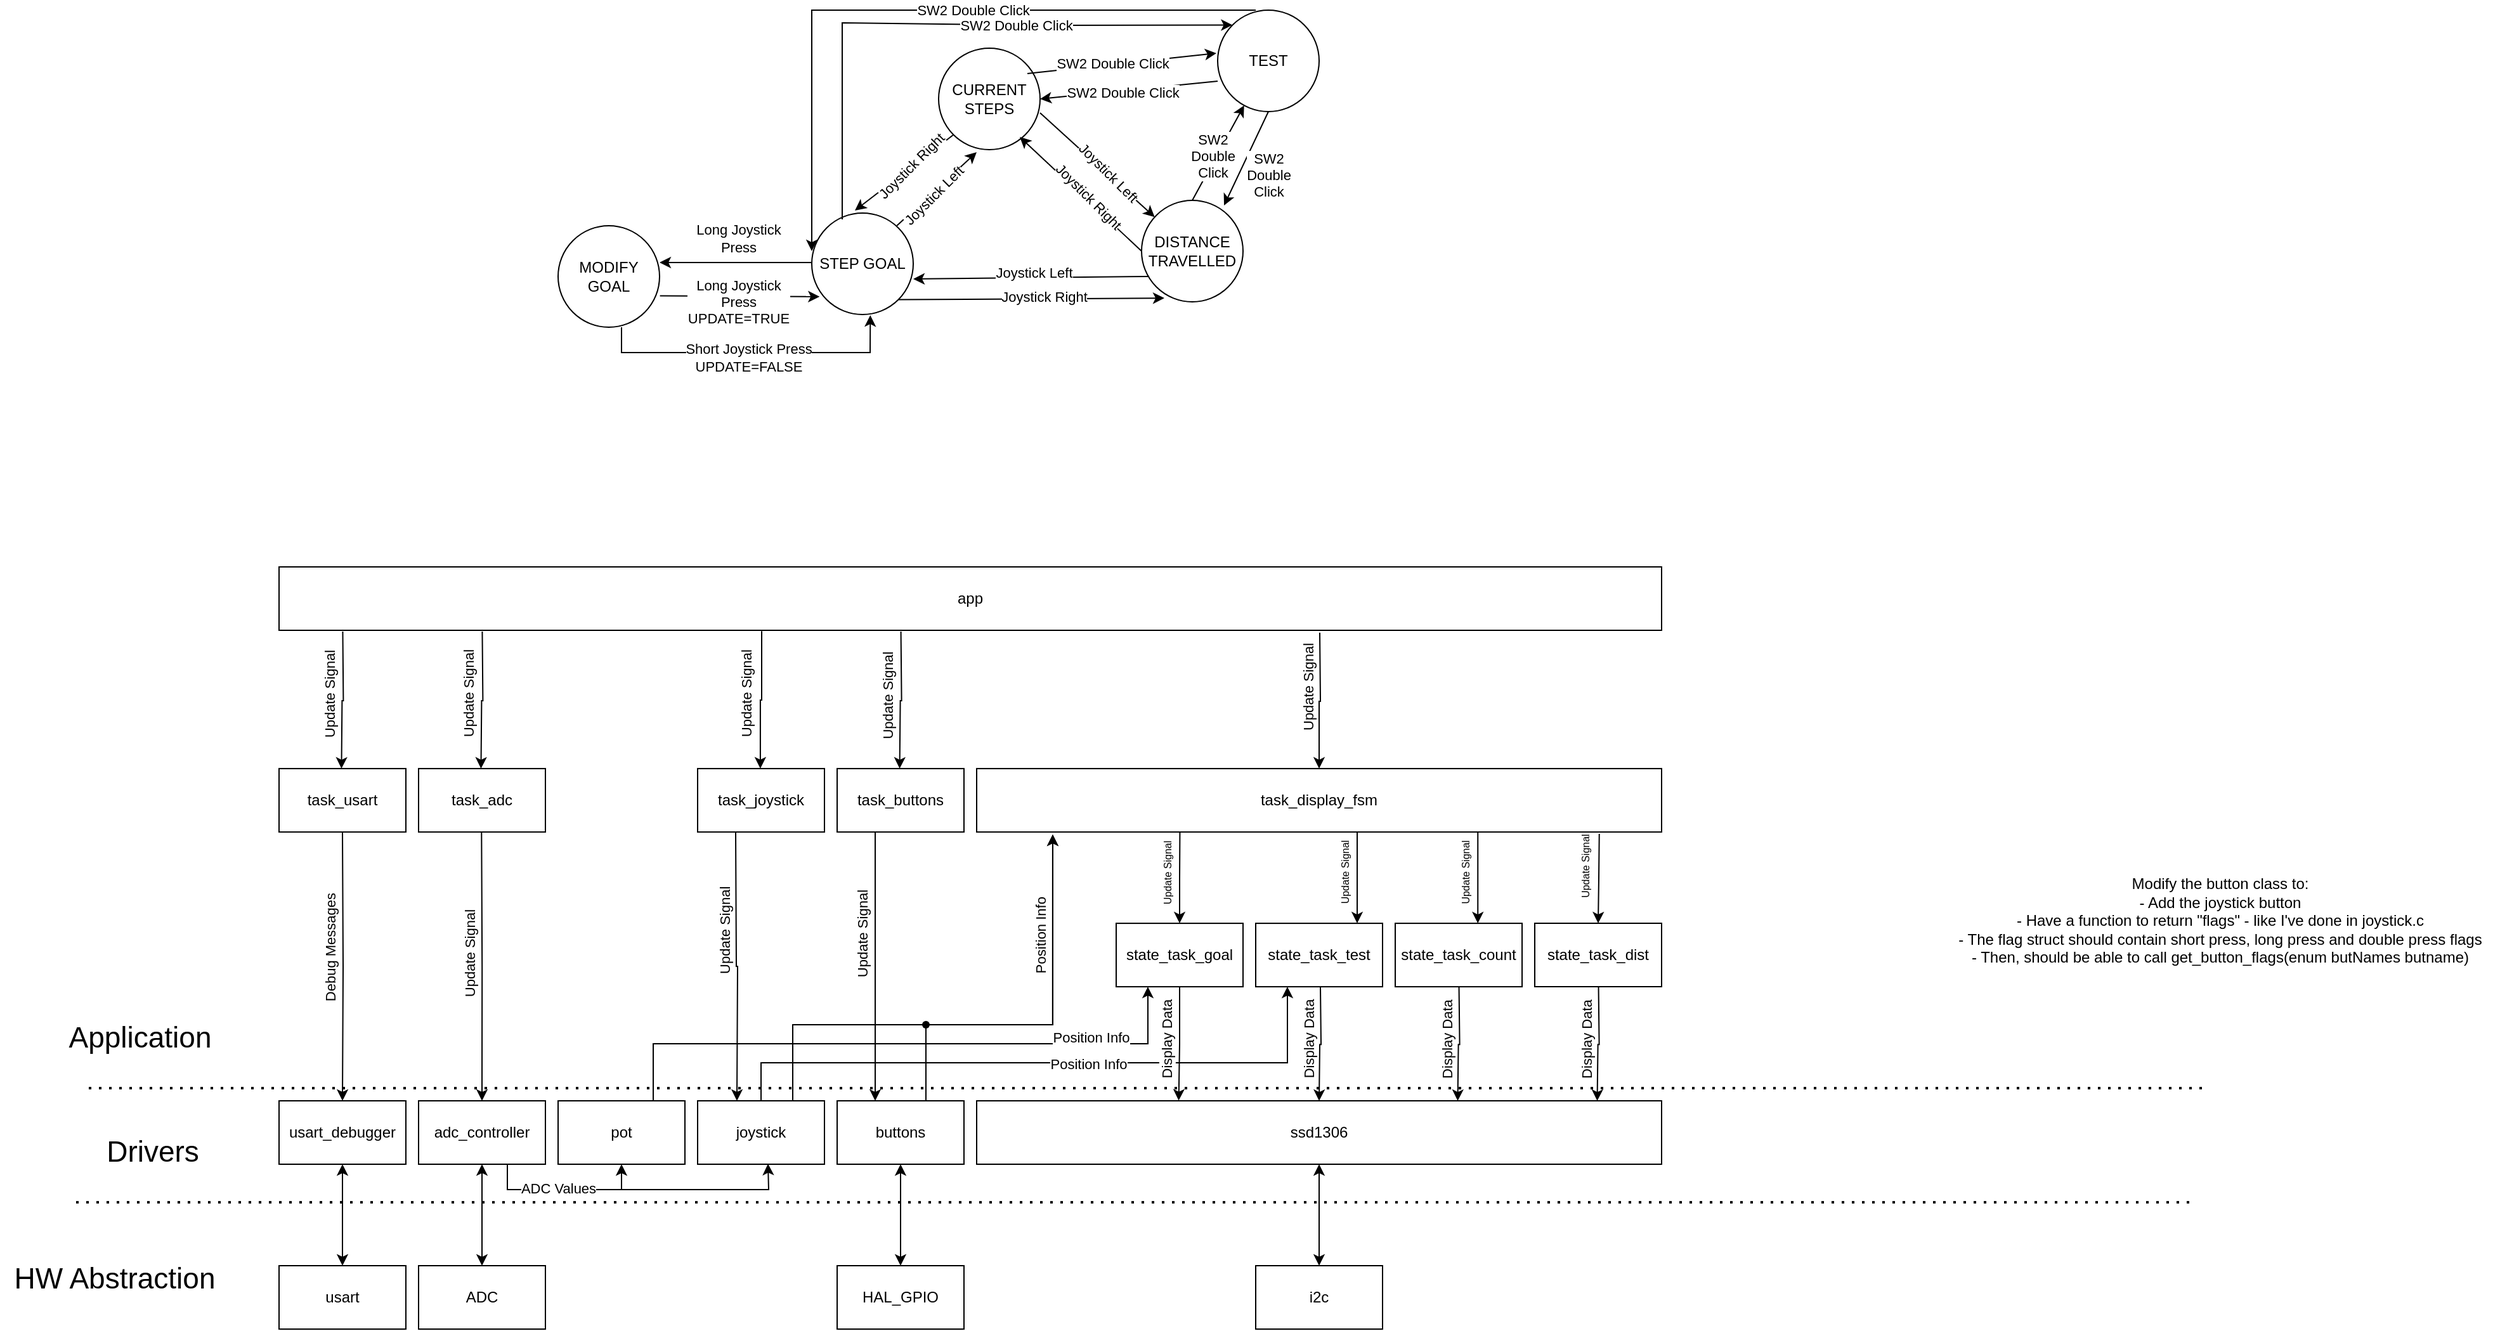 <mxfile version="26.2.13">
  <diagram name="Page-1" id="LputnrfcXQccIIowQQMe">
    <mxGraphModel dx="2044" dy="1213" grid="0" gridSize="10" guides="1" tooltips="1" connect="1" arrows="1" fold="1" page="0" pageScale="1" pageWidth="827" pageHeight="1169" math="0" shadow="0">
      <root>
        <mxCell id="0" />
        <mxCell id="1" parent="0" />
        <mxCell id="KgOsWzzpOUB980owW0C_-2" value="TEST" style="ellipse;whiteSpace=wrap;html=1;aspect=fixed;" parent="1" vertex="1">
          <mxGeometry x="570" y="-110" width="80" height="80" as="geometry" />
        </mxCell>
        <mxCell id="KgOsWzzpOUB980owW0C_-3" value="CURRENT&lt;br&gt;STEPS" style="ellipse;whiteSpace=wrap;html=1;aspect=fixed;" parent="1" vertex="1">
          <mxGeometry x="350" y="-80" width="80" height="80" as="geometry" />
        </mxCell>
        <mxCell id="KgOsWzzpOUB980owW0C_-4" value="STEP GOAL" style="ellipse;whiteSpace=wrap;html=1;aspect=fixed;" parent="1" vertex="1">
          <mxGeometry x="250" y="50" width="80" height="80" as="geometry" />
        </mxCell>
        <mxCell id="KgOsWzzpOUB980owW0C_-5" value="DISTANCE TRAVELLED" style="ellipse;whiteSpace=wrap;html=1;aspect=fixed;" parent="1" vertex="1">
          <mxGeometry x="510" y="40" width="80" height="80" as="geometry" />
        </mxCell>
        <mxCell id="KgOsWzzpOUB980owW0C_-6" value="" style="endArrow=classic;html=1;rounded=0;exitX=1;exitY=0.638;exitDx=0;exitDy=0;exitPerimeter=0;" parent="1" source="KgOsWzzpOUB980owW0C_-3" target="KgOsWzzpOUB980owW0C_-5" edge="1">
          <mxGeometry width="50" height="50" relative="1" as="geometry">
            <mxPoint x="430" y="-50" as="sourcePoint" />
            <mxPoint x="480" y="-100" as="targetPoint" />
          </mxGeometry>
        </mxCell>
        <mxCell id="KgOsWzzpOUB980owW0C_-25" value="Joystick Left" style="edgeLabel;html=1;align=center;verticalAlign=middle;resizable=0;points=[];rotation=45;" parent="KgOsWzzpOUB980owW0C_-6" vertex="1" connectable="0">
          <mxGeometry x="0.161" y="2" relative="1" as="geometry">
            <mxPoint as="offset" />
          </mxGeometry>
        </mxCell>
        <mxCell id="KgOsWzzpOUB980owW0C_-7" value="" style="endArrow=classic;html=1;rounded=0;exitX=0;exitY=0.5;exitDx=0;exitDy=0;" parent="1" source="KgOsWzzpOUB980owW0C_-5" edge="1">
          <mxGeometry width="50" height="50" relative="1" as="geometry">
            <mxPoint x="364" y="40" as="sourcePoint" />
            <mxPoint x="414" y="-10" as="targetPoint" />
          </mxGeometry>
        </mxCell>
        <mxCell id="KgOsWzzpOUB980owW0C_-26" value="Joystick Right" style="edgeLabel;html=1;align=center;verticalAlign=middle;resizable=0;points=[];rotation=45;" parent="KgOsWzzpOUB980owW0C_-7" vertex="1" connectable="0">
          <mxGeometry x="-0.087" y="-3" relative="1" as="geometry">
            <mxPoint as="offset" />
          </mxGeometry>
        </mxCell>
        <mxCell id="KgOsWzzpOUB980owW0C_-8" value="" style="endArrow=classic;html=1;rounded=0;exitX=0;exitY=1;exitDx=0;exitDy=0;entryX=0.425;entryY=-0.025;entryDx=0;entryDy=0;entryPerimeter=0;" parent="1" source="KgOsWzzpOUB980owW0C_-3" target="KgOsWzzpOUB980owW0C_-4" edge="1">
          <mxGeometry width="50" height="50" relative="1" as="geometry">
            <mxPoint x="356" y="50" as="sourcePoint" />
            <mxPoint x="446" y="132" as="targetPoint" />
          </mxGeometry>
        </mxCell>
        <mxCell id="KgOsWzzpOUB980owW0C_-30" value="Joystick Right" style="edgeLabel;html=1;align=center;verticalAlign=middle;resizable=0;points=[];rotation=-45;" parent="KgOsWzzpOUB980owW0C_-8" vertex="1" connectable="0">
          <mxGeometry x="-0.131" y="-2" relative="1" as="geometry">
            <mxPoint x="1" as="offset" />
          </mxGeometry>
        </mxCell>
        <mxCell id="KgOsWzzpOUB980owW0C_-9" value="" style="endArrow=classic;html=1;rounded=0;exitX=0.338;exitY=1;exitDx=0;exitDy=0;exitPerimeter=0;entryX=0.375;entryY=1.025;entryDx=0;entryDy=0;entryPerimeter=0;" parent="1" target="KgOsWzzpOUB980owW0C_-3" edge="1">
          <mxGeometry width="50" height="50" relative="1" as="geometry">
            <mxPoint x="317.04" y="60" as="sourcePoint" />
            <mxPoint x="270" y="140" as="targetPoint" />
          </mxGeometry>
        </mxCell>
        <mxCell id="KgOsWzzpOUB980owW0C_-29" value="Joystick Left" style="edgeLabel;html=1;align=center;verticalAlign=middle;resizable=0;points=[];rotation=-45;" parent="KgOsWzzpOUB980owW0C_-9" vertex="1" connectable="0">
          <mxGeometry x="-0.122" y="-2" relative="1" as="geometry">
            <mxPoint as="offset" />
          </mxGeometry>
        </mxCell>
        <mxCell id="KgOsWzzpOUB980owW0C_-10" value="" style="endArrow=classic;html=1;rounded=0;exitX=0;exitY=0.5;exitDx=0;exitDy=0;entryX=1;entryY=0.65;entryDx=0;entryDy=0;entryPerimeter=0;" parent="1" target="KgOsWzzpOUB980owW0C_-4" edge="1">
          <mxGeometry width="50" height="50" relative="1" as="geometry">
            <mxPoint x="516" y="100" as="sourcePoint" />
            <mxPoint x="420" y="10" as="targetPoint" />
          </mxGeometry>
        </mxCell>
        <mxCell id="KgOsWzzpOUB980owW0C_-27" value="Joystick Left" style="edgeLabel;html=1;align=center;verticalAlign=middle;resizable=0;points=[];" parent="KgOsWzzpOUB980owW0C_-10" vertex="1" connectable="0">
          <mxGeometry x="-0.022" y="-4" relative="1" as="geometry">
            <mxPoint as="offset" />
          </mxGeometry>
        </mxCell>
        <mxCell id="KgOsWzzpOUB980owW0C_-11" value="" style="endArrow=classic;html=1;rounded=0;exitX=1;exitY=1;exitDx=0;exitDy=0;entryX=0.225;entryY=0.963;entryDx=0;entryDy=0;entryPerimeter=0;" parent="1" source="KgOsWzzpOUB980owW0C_-4" target="KgOsWzzpOUB980owW0C_-5" edge="1">
          <mxGeometry width="50" height="50" relative="1" as="geometry">
            <mxPoint x="630" y="200" as="sourcePoint" />
            <mxPoint x="534" y="110" as="targetPoint" />
          </mxGeometry>
        </mxCell>
        <mxCell id="KgOsWzzpOUB980owW0C_-28" value="Joystick Right" style="edgeLabel;html=1;align=center;verticalAlign=middle;resizable=0;points=[];" parent="KgOsWzzpOUB980owW0C_-11" vertex="1" connectable="0">
          <mxGeometry x="0.094" y="2" relative="1" as="geometry">
            <mxPoint as="offset" />
          </mxGeometry>
        </mxCell>
        <mxCell id="KgOsWzzpOUB980owW0C_-12" value="" style="endArrow=classic;html=1;rounded=0;entryX=-0.012;entryY=0.425;entryDx=0;entryDy=0;entryPerimeter=0;" parent="1" target="KgOsWzzpOUB980owW0C_-2" edge="1">
          <mxGeometry width="50" height="50" relative="1" as="geometry">
            <mxPoint x="420" y="-60" as="sourcePoint" />
            <mxPoint x="470" y="-110" as="targetPoint" />
          </mxGeometry>
        </mxCell>
        <mxCell id="KgOsWzzpOUB980owW0C_-21" value="SW2 Double Click" style="edgeLabel;html=1;align=center;verticalAlign=middle;resizable=0;points=[];" parent="KgOsWzzpOUB980owW0C_-12" vertex="1" connectable="0">
          <mxGeometry x="-0.1" y="1" relative="1" as="geometry">
            <mxPoint as="offset" />
          </mxGeometry>
        </mxCell>
        <mxCell id="KgOsWzzpOUB980owW0C_-13" value="" style="endArrow=classic;html=1;rounded=0;entryX=1;entryY=0.5;entryDx=0;entryDy=0;" parent="1" target="KgOsWzzpOUB980owW0C_-3" edge="1">
          <mxGeometry width="50" height="50" relative="1" as="geometry">
            <mxPoint x="570" y="-54" as="sourcePoint" />
            <mxPoint x="719" y="-70" as="targetPoint" />
          </mxGeometry>
        </mxCell>
        <mxCell id="KgOsWzzpOUB980owW0C_-22" value="SW2 Double Click" style="edgeLabel;html=1;align=center;verticalAlign=middle;resizable=0;points=[];" parent="KgOsWzzpOUB980owW0C_-13" vertex="1" connectable="0">
          <mxGeometry x="0.072" relative="1" as="geometry">
            <mxPoint y="1" as="offset" />
          </mxGeometry>
        </mxCell>
        <mxCell id="KgOsWzzpOUB980owW0C_-14" value="" style="endArrow=classic;html=1;rounded=0;" parent="1" target="KgOsWzzpOUB980owW0C_-2" edge="1">
          <mxGeometry width="50" height="50" relative="1" as="geometry">
            <mxPoint x="550" y="40" as="sourcePoint" />
            <mxPoint x="699" y="24" as="targetPoint" />
          </mxGeometry>
        </mxCell>
        <mxCell id="KgOsWzzpOUB980owW0C_-24" value="SW2&lt;div&gt;Double&lt;/div&gt;&lt;div&gt;Click&lt;/div&gt;" style="edgeLabel;html=1;align=center;verticalAlign=middle;resizable=0;points=[];" parent="KgOsWzzpOUB980owW0C_-14" vertex="1" connectable="0">
          <mxGeometry x="-0.1" y="3" relative="1" as="geometry">
            <mxPoint as="offset" />
          </mxGeometry>
        </mxCell>
        <mxCell id="KgOsWzzpOUB980owW0C_-15" value="" style="endArrow=classic;html=1;rounded=0;entryX=0.813;entryY=0.05;entryDx=0;entryDy=0;entryPerimeter=0;exitX=0.5;exitY=1;exitDx=0;exitDy=0;" parent="1" source="KgOsWzzpOUB980owW0C_-2" target="KgOsWzzpOUB980owW0C_-5" edge="1">
          <mxGeometry width="50" height="50" relative="1" as="geometry">
            <mxPoint x="720" y="12" as="sourcePoint" />
            <mxPoint x="580" y="26" as="targetPoint" />
          </mxGeometry>
        </mxCell>
        <mxCell id="KgOsWzzpOUB980owW0C_-23" value="SW2&lt;div&gt;Double&lt;/div&gt;&lt;div&gt;Click&lt;/div&gt;" style="edgeLabel;html=1;align=center;verticalAlign=middle;resizable=0;points=[];" parent="KgOsWzzpOUB980owW0C_-15" vertex="1" connectable="0">
          <mxGeometry x="-0.203" y="-1" relative="1" as="geometry">
            <mxPoint x="15" y="21" as="offset" />
          </mxGeometry>
        </mxCell>
        <mxCell id="KgOsWzzpOUB980owW0C_-17" value="" style="endArrow=classic;html=1;rounded=0;entryX=0;entryY=0;entryDx=0;entryDy=0;exitX=0.3;exitY=0.063;exitDx=0;exitDy=0;exitPerimeter=0;" parent="1" source="KgOsWzzpOUB980owW0C_-4" target="KgOsWzzpOUB980owW0C_-2" edge="1">
          <mxGeometry width="50" height="50" relative="1" as="geometry">
            <mxPoint x="260" y="60" as="sourcePoint" />
            <mxPoint x="310" y="10" as="targetPoint" />
            <Array as="points">
              <mxPoint x="274" y="-100" />
              <mxPoint x="430" y="-98" />
            </Array>
          </mxGeometry>
        </mxCell>
        <mxCell id="KgOsWzzpOUB980owW0C_-20" value="SW2 Double Click" style="edgeLabel;html=1;align=center;verticalAlign=middle;resizable=0;points=[];" parent="KgOsWzzpOUB980owW0C_-17" vertex="1" connectable="0">
          <mxGeometry x="0.262" relative="1" as="geometry">
            <mxPoint as="offset" />
          </mxGeometry>
        </mxCell>
        <mxCell id="KgOsWzzpOUB980owW0C_-18" value="" style="endArrow=classic;html=1;rounded=0;entryX=0;entryY=0.375;entryDx=0;entryDy=0;entryPerimeter=0;" parent="1" target="KgOsWzzpOUB980owW0C_-4" edge="1">
          <mxGeometry width="50" height="50" relative="1" as="geometry">
            <mxPoint x="600" y="-110" as="sourcePoint" />
            <mxPoint x="650" y="-160" as="targetPoint" />
            <Array as="points">
              <mxPoint x="250" y="-110" />
            </Array>
          </mxGeometry>
        </mxCell>
        <mxCell id="KgOsWzzpOUB980owW0C_-19" value="SW2 Double Click" style="edgeLabel;html=1;align=center;verticalAlign=middle;resizable=0;points=[];" parent="KgOsWzzpOUB980owW0C_-18" vertex="1" connectable="0">
          <mxGeometry x="-0.175" relative="1" as="geometry">
            <mxPoint as="offset" />
          </mxGeometry>
        </mxCell>
        <mxCell id="KgOsWzzpOUB980owW0C_-61" style="edgeStyle=orthogonalEdgeStyle;rounded=0;orthogonalLoop=1;jettySize=auto;html=1;" parent="1" source="KgOsWzzpOUB980owW0C_-32" target="KgOsWzzpOUB980owW0C_-60" edge="1">
          <mxGeometry relative="1" as="geometry">
            <Array as="points">
              <mxPoint x="300" y="588.05" />
              <mxPoint x="300" y="588.05" />
            </Array>
          </mxGeometry>
        </mxCell>
        <mxCell id="KgOsWzzpOUB980owW0C_-103" value="Update Signal" style="edgeLabel;html=1;align=center;verticalAlign=middle;resizable=0;points=[];rotation=-90;" parent="KgOsWzzpOUB980owW0C_-61" vertex="1" connectable="0">
          <mxGeometry x="0.023" y="-3" relative="1" as="geometry">
            <mxPoint x="-7" y="-28" as="offset" />
          </mxGeometry>
        </mxCell>
        <mxCell id="KgOsWzzpOUB980owW0C_-32" value="task_buttons" style="rounded=0;whiteSpace=wrap;html=1;" parent="1" vertex="1">
          <mxGeometry x="270" y="488.05" width="100" height="50" as="geometry" />
        </mxCell>
        <mxCell id="KgOsWzzpOUB980owW0C_-59" style="edgeStyle=orthogonalEdgeStyle;rounded=0;orthogonalLoop=1;jettySize=auto;html=1;" parent="1" edge="1">
          <mxGeometry relative="1" as="geometry">
            <mxPoint x="190" y="537.05" as="sourcePoint" />
            <mxPoint x="191" y="750" as="targetPoint" />
          </mxGeometry>
        </mxCell>
        <mxCell id="KgOsWzzpOUB980owW0C_-101" value="Update Signal" style="edgeLabel;html=1;align=center;verticalAlign=middle;resizable=0;points=[];rotation=-90;" parent="KgOsWzzpOUB980owW0C_-59" vertex="1" connectable="0">
          <mxGeometry x="0.275" y="-2" relative="1" as="geometry">
            <mxPoint x="-8" y="-56" as="offset" />
          </mxGeometry>
        </mxCell>
        <mxCell id="KgOsWzzpOUB980owW0C_-38" value="task_joystick" style="rounded=0;whiteSpace=wrap;html=1;" parent="1" vertex="1">
          <mxGeometry x="160" y="488.05" width="100" height="50" as="geometry" />
        </mxCell>
        <mxCell id="KgOsWzzpOUB980owW0C_-40" value="task_display_fsm" style="rounded=0;whiteSpace=wrap;html=1;" parent="1" vertex="1">
          <mxGeometry x="380" y="488.05" width="540" height="50" as="geometry" />
        </mxCell>
        <mxCell id="KgOsWzzpOUB980owW0C_-41" value="MODIFY&lt;div&gt;GOAL&lt;/div&gt;" style="ellipse;whiteSpace=wrap;html=1;aspect=fixed;" parent="1" vertex="1">
          <mxGeometry x="50" y="60" width="80" height="80" as="geometry" />
        </mxCell>
        <mxCell id="KgOsWzzpOUB980owW0C_-42" value="" style="endArrow=classic;html=1;rounded=0;exitX=0;exitY=0.5;exitDx=0;exitDy=0;" parent="1" edge="1">
          <mxGeometry width="50" height="50" relative="1" as="geometry">
            <mxPoint x="250" y="89" as="sourcePoint" />
            <mxPoint x="130" y="89" as="targetPoint" />
          </mxGeometry>
        </mxCell>
        <mxCell id="KgOsWzzpOUB980owW0C_-43" value="Long Joystick&lt;div&gt;Press&lt;/div&gt;" style="edgeLabel;html=1;align=center;verticalAlign=middle;resizable=0;points=[];" parent="KgOsWzzpOUB980owW0C_-42" vertex="1" connectable="0">
          <mxGeometry x="-0.022" y="-4" relative="1" as="geometry">
            <mxPoint y="-15" as="offset" />
          </mxGeometry>
        </mxCell>
        <mxCell id="KgOsWzzpOUB980owW0C_-44" value="" style="endArrow=classic;html=1;rounded=0;exitX=1.004;exitY=0.691;exitDx=0;exitDy=0;entryX=0.077;entryY=0.824;entryDx=0;entryDy=0;entryPerimeter=0;exitPerimeter=0;" parent="1" source="KgOsWzzpOUB980owW0C_-41" target="KgOsWzzpOUB980owW0C_-4" edge="1">
          <mxGeometry width="50" height="50" relative="1" as="geometry">
            <mxPoint x="250" y="150" as="sourcePoint" />
            <mxPoint x="130" y="150" as="targetPoint" />
          </mxGeometry>
        </mxCell>
        <mxCell id="KgOsWzzpOUB980owW0C_-45" value="Long Joystick&lt;div&gt;Press&lt;/div&gt;&lt;div&gt;UPDATE=TRUE&lt;/div&gt;" style="edgeLabel;html=1;align=center;verticalAlign=middle;resizable=0;points=[];" parent="KgOsWzzpOUB980owW0C_-44" vertex="1" connectable="0">
          <mxGeometry x="-0.022" y="-4" relative="1" as="geometry">
            <mxPoint as="offset" />
          </mxGeometry>
        </mxCell>
        <mxCell id="KgOsWzzpOUB980owW0C_-46" value="" style="endArrow=classic;html=1;rounded=0;exitX=1.004;exitY=0.691;exitDx=0;exitDy=0;entryX=0.577;entryY=1.007;entryDx=0;entryDy=0;entryPerimeter=0;exitPerimeter=0;" parent="1" target="KgOsWzzpOUB980owW0C_-4" edge="1">
          <mxGeometry width="50" height="50" relative="1" as="geometry">
            <mxPoint x="100" y="140" as="sourcePoint" />
            <mxPoint x="226" y="141" as="targetPoint" />
            <Array as="points">
              <mxPoint x="100" y="160" />
              <mxPoint x="296" y="160" />
            </Array>
          </mxGeometry>
        </mxCell>
        <mxCell id="KgOsWzzpOUB980owW0C_-47" value="Short Joystick Press&lt;div&gt;UPDATE=FALSE&lt;/div&gt;" style="edgeLabel;html=1;align=center;verticalAlign=middle;resizable=0;points=[];" parent="KgOsWzzpOUB980owW0C_-46" vertex="1" connectable="0">
          <mxGeometry x="-0.022" y="-4" relative="1" as="geometry">
            <mxPoint as="offset" />
          </mxGeometry>
        </mxCell>
        <mxCell id="KgOsWzzpOUB980owW0C_-55" value="ssd1306" style="rounded=0;whiteSpace=wrap;html=1;" parent="1" vertex="1">
          <mxGeometry x="380" y="750" width="540" height="50" as="geometry" />
        </mxCell>
        <mxCell id="8BuNELPSUOFPba65AMZR-13" style="edgeStyle=orthogonalEdgeStyle;rounded=0;orthogonalLoop=1;jettySize=auto;html=1;exitX=0.75;exitY=0;exitDx=0;exitDy=0;" edge="1" parent="1" source="KgOsWzzpOUB980owW0C_-56">
          <mxGeometry relative="1" as="geometry">
            <mxPoint x="440" y="540" as="targetPoint" />
            <Array as="points">
              <mxPoint x="235" y="690" />
              <mxPoint x="440" y="690" />
            </Array>
          </mxGeometry>
        </mxCell>
        <mxCell id="8BuNELPSUOFPba65AMZR-28" style="edgeStyle=orthogonalEdgeStyle;rounded=0;orthogonalLoop=1;jettySize=auto;html=1;entryX=0.25;entryY=1;entryDx=0;entryDy=0;" edge="1" parent="1" source="KgOsWzzpOUB980owW0C_-56" target="KgOsWzzpOUB980owW0C_-148">
          <mxGeometry relative="1" as="geometry">
            <Array as="points">
              <mxPoint x="210" y="720" />
              <mxPoint x="625" y="720" />
            </Array>
          </mxGeometry>
        </mxCell>
        <mxCell id="8BuNELPSUOFPba65AMZR-31" value="Position Info" style="edgeLabel;html=1;align=center;verticalAlign=middle;resizable=0;points=[];" vertex="1" connectable="0" parent="8BuNELPSUOFPba65AMZR-28">
          <mxGeometry x="0.14" y="-1" relative="1" as="geometry">
            <mxPoint as="offset" />
          </mxGeometry>
        </mxCell>
        <mxCell id="KgOsWzzpOUB980owW0C_-56" value="joystick" style="rounded=0;whiteSpace=wrap;html=1;" parent="1" vertex="1">
          <mxGeometry x="160" y="750" width="100" height="50" as="geometry" />
        </mxCell>
        <mxCell id="8BuNELPSUOFPba65AMZR-26" style="edgeStyle=orthogonalEdgeStyle;rounded=0;orthogonalLoop=1;jettySize=auto;html=1;exitX=0.75;exitY=0;exitDx=0;exitDy=0;entryX=0.25;entryY=1;entryDx=0;entryDy=0;" edge="1" parent="1" source="KgOsWzzpOUB980owW0C_-57" target="KgOsWzzpOUB980owW0C_-75">
          <mxGeometry relative="1" as="geometry" />
        </mxCell>
        <mxCell id="8BuNELPSUOFPba65AMZR-27" value="Position Info" style="edgeLabel;html=1;align=center;verticalAlign=middle;resizable=0;points=[];" vertex="1" connectable="0" parent="8BuNELPSUOFPba65AMZR-26">
          <mxGeometry x="0.621" y="-1" relative="1" as="geometry">
            <mxPoint x="1" y="-6" as="offset" />
          </mxGeometry>
        </mxCell>
        <mxCell id="KgOsWzzpOUB980owW0C_-57" value="pot" style="rounded=0;whiteSpace=wrap;html=1;" parent="1" vertex="1">
          <mxGeometry x="50" y="750" width="100" height="50" as="geometry" />
        </mxCell>
        <mxCell id="KgOsWzzpOUB980owW0C_-90" style="edgeStyle=orthogonalEdgeStyle;rounded=0;orthogonalLoop=1;jettySize=auto;html=1;entryX=0.5;entryY=0;entryDx=0;entryDy=0;startArrow=classic;startFill=1;" parent="1" source="KgOsWzzpOUB980owW0C_-60" target="KgOsWzzpOUB980owW0C_-86" edge="1">
          <mxGeometry relative="1" as="geometry" />
        </mxCell>
        <mxCell id="KgOsWzzpOUB980owW0C_-60" value="buttons" style="rounded=0;whiteSpace=wrap;html=1;" parent="1" vertex="1">
          <mxGeometry x="270" y="750" width="100" height="50" as="geometry" />
        </mxCell>
        <mxCell id="KgOsWzzpOUB980owW0C_-62" style="edgeStyle=orthogonalEdgeStyle;rounded=0;orthogonalLoop=1;jettySize=auto;html=1;entryX=0.093;entryY=1;entryDx=0;entryDy=0;entryPerimeter=0;endArrow=none;startFill=1;startArrow=classic;exitX=0.5;exitY=0;exitDx=0;exitDy=0;" parent="1" source="KgOsWzzpOUB980owW0C_-75" edge="1">
          <mxGeometry relative="1" as="geometry">
            <mxPoint x="540.04" y="568.1" as="sourcePoint" />
            <mxPoint x="540.22" y="538.1" as="targetPoint" />
          </mxGeometry>
        </mxCell>
        <mxCell id="KgOsWzzpOUB980owW0C_-69" value="Update Signal" style="edgeLabel;html=1;align=center;verticalAlign=middle;resizable=0;points=[];fontSize=8;rotation=-90;" parent="KgOsWzzpOUB980owW0C_-62" vertex="1" connectable="0">
          <mxGeometry x="0.972" y="1" relative="1" as="geometry">
            <mxPoint x="-9" y="31" as="offset" />
          </mxGeometry>
        </mxCell>
        <mxCell id="KgOsWzzpOUB980owW0C_-67" style="edgeStyle=orthogonalEdgeStyle;rounded=0;orthogonalLoop=1;jettySize=auto;html=1;entryX=0.909;entryY=1.029;entryDx=0;entryDy=0;entryPerimeter=0;endArrow=none;startFill=1;startArrow=classic;exitX=0.5;exitY=0;exitDx=0;exitDy=0;" parent="1" target="KgOsWzzpOUB980owW0C_-40" edge="1">
          <mxGeometry relative="1" as="geometry">
            <mxPoint x="870" y="610" as="sourcePoint" />
          </mxGeometry>
        </mxCell>
        <mxCell id="KgOsWzzpOUB980owW0C_-74" value="Update Signal" style="edgeLabel;html=1;align=center;verticalAlign=middle;resizable=0;points=[];fontSize=8;rotation=-90;" parent="KgOsWzzpOUB980owW0C_-67" vertex="1" connectable="0">
          <mxGeometry x="0.264" y="1" relative="1" as="geometry">
            <mxPoint x="-10" as="offset" />
          </mxGeometry>
        </mxCell>
        <mxCell id="KgOsWzzpOUB980owW0C_-77" style="edgeStyle=orthogonalEdgeStyle;rounded=0;orthogonalLoop=1;jettySize=auto;html=1;entryX=0.5;entryY=0;entryDx=0;entryDy=0;" parent="1" edge="1">
          <mxGeometry relative="1" as="geometry">
            <mxPoint x="-10.36" y="538.05" as="sourcePoint" />
            <mxPoint x="-10" y="750.0" as="targetPoint" />
            <Array as="points" />
          </mxGeometry>
        </mxCell>
        <mxCell id="KgOsWzzpOUB980owW0C_-97" value="Update Signal" style="edgeLabel;html=1;align=center;verticalAlign=middle;resizable=0;points=[];rotation=-90;" parent="KgOsWzzpOUB980owW0C_-77" vertex="1" connectable="0">
          <mxGeometry x="-0.267" relative="1" as="geometry">
            <mxPoint x="-10" y="18" as="offset" />
          </mxGeometry>
        </mxCell>
        <mxCell id="KgOsWzzpOUB980owW0C_-75" value="state_task_goal" style="rounded=0;whiteSpace=wrap;html=1;" parent="1" vertex="1">
          <mxGeometry x="490" y="610.05" width="100" height="50" as="geometry" />
        </mxCell>
        <mxCell id="KgOsWzzpOUB980owW0C_-87" style="edgeStyle=orthogonalEdgeStyle;rounded=0;orthogonalLoop=1;jettySize=auto;html=1;entryX=0.5;entryY=0;entryDx=0;entryDy=0;startArrow=classic;startFill=1;" parent="1" source="KgOsWzzpOUB980owW0C_-82" edge="1">
          <mxGeometry relative="1" as="geometry">
            <mxPoint x="-10.0" y="880" as="targetPoint" />
          </mxGeometry>
        </mxCell>
        <mxCell id="KgOsWzzpOUB980owW0C_-82" value="adc_controller" style="rounded=0;whiteSpace=wrap;html=1;" parent="1" vertex="1">
          <mxGeometry x="-60" y="750" width="100" height="50" as="geometry" />
        </mxCell>
        <mxCell id="KgOsWzzpOUB980owW0C_-86" value="HAL_GPIO" style="rounded=0;whiteSpace=wrap;html=1;" parent="1" vertex="1">
          <mxGeometry x="270" y="880" width="100" height="50" as="geometry" />
        </mxCell>
        <mxCell id="KgOsWzzpOUB980owW0C_-110" style="edgeStyle=orthogonalEdgeStyle;rounded=0;orthogonalLoop=1;jettySize=auto;html=1;entryX=0.275;entryY=1.014;entryDx=0;entryDy=0;entryPerimeter=0;exitX=0.297;exitY=1.014;exitDx=0;exitDy=0;exitPerimeter=0;" parent="1" edge="1">
          <mxGeometry relative="1" as="geometry">
            <mxPoint x="210.52" y="379.67" as="sourcePoint" />
            <mxPoint x="209.46" y="488.02" as="targetPoint" />
            <Array as="points">
              <mxPoint x="209.46" y="433.97" />
              <mxPoint x="210.46" y="487.97" />
            </Array>
          </mxGeometry>
        </mxCell>
        <mxCell id="KgOsWzzpOUB980owW0C_-118" value="Update Signal" style="edgeLabel;html=1;align=center;verticalAlign=middle;resizable=0;points=[];rotation=-90;" parent="KgOsWzzpOUB980owW0C_-110" vertex="1" connectable="0">
          <mxGeometry x="0.115" y="2" relative="1" as="geometry">
            <mxPoint x="-13" y="-10" as="offset" />
          </mxGeometry>
        </mxCell>
        <mxCell id="KgOsWzzpOUB980owW0C_-112" style="edgeStyle=orthogonalEdgeStyle;rounded=0;orthogonalLoop=1;jettySize=auto;html=1;entryX=0.275;entryY=1.014;entryDx=0;entryDy=0;entryPerimeter=0;exitX=0.297;exitY=1.014;exitDx=0;exitDy=0;exitPerimeter=0;" parent="1" edge="1">
          <mxGeometry relative="1" as="geometry">
            <mxPoint x="320.28" y="380" as="sourcePoint" />
            <mxPoint x="319.28" y="488.05" as="targetPoint" />
          </mxGeometry>
        </mxCell>
        <mxCell id="KgOsWzzpOUB980owW0C_-121" value="Update Signal" style="edgeLabel;html=1;align=center;verticalAlign=middle;resizable=0;points=[];rotation=-90;" parent="KgOsWzzpOUB980owW0C_-112" vertex="1" connectable="0">
          <mxGeometry x="-0.141" relative="1" as="geometry">
            <mxPoint x="-11" y="4" as="offset" />
          </mxGeometry>
        </mxCell>
        <mxCell id="KgOsWzzpOUB980owW0C_-113" style="edgeStyle=orthogonalEdgeStyle;rounded=0;orthogonalLoop=1;jettySize=auto;html=1;entryX=0.275;entryY=1.014;entryDx=0;entryDy=0;entryPerimeter=0;exitX=0.297;exitY=1.014;exitDx=0;exitDy=0;exitPerimeter=0;" parent="1" edge="1">
          <mxGeometry relative="1" as="geometry">
            <mxPoint x="-9.78" y="380" as="sourcePoint" />
            <mxPoint x="-10.78" y="488.05" as="targetPoint" />
          </mxGeometry>
        </mxCell>
        <mxCell id="KgOsWzzpOUB980owW0C_-116" value="Update Signal" style="edgeLabel;html=1;align=center;verticalAlign=middle;resizable=0;points=[];rotation=-90;" parent="KgOsWzzpOUB980owW0C_-113" vertex="1" connectable="0">
          <mxGeometry x="-0.243" y="4" relative="1" as="geometry">
            <mxPoint x="-15" y="8" as="offset" />
          </mxGeometry>
        </mxCell>
        <mxCell id="KgOsWzzpOUB980owW0C_-122" style="edgeStyle=orthogonalEdgeStyle;rounded=0;orthogonalLoop=1;jettySize=auto;html=1;entryX=0.725;entryY=1.037;entryDx=0;entryDy=0;entryPerimeter=0;endArrow=none;startFill=1;startArrow=classic;" parent="1" source="KgOsWzzpOUB980owW0C_-40" edge="1">
          <mxGeometry relative="1" as="geometry">
            <mxPoint x="650.5" y="380.85" as="targetPoint" />
          </mxGeometry>
        </mxCell>
        <mxCell id="KgOsWzzpOUB980owW0C_-123" value="Update Signal" style="edgeLabel;html=1;align=center;verticalAlign=middle;resizable=0;points=[];rotation=-90;" parent="KgOsWzzpOUB980owW0C_-122" vertex="1" connectable="0">
          <mxGeometry x="0.204" y="1" relative="1" as="geometry">
            <mxPoint x="-9" as="offset" />
          </mxGeometry>
        </mxCell>
        <mxCell id="KgOsWzzpOUB980owW0C_-128" value="state_task_dist" style="rounded=0;whiteSpace=wrap;html=1;" parent="1" vertex="1">
          <mxGeometry x="820" y="610" width="100" height="50" as="geometry" />
        </mxCell>
        <mxCell id="KgOsWzzpOUB980owW0C_-132" style="edgeStyle=orthogonalEdgeStyle;rounded=0;orthogonalLoop=1;jettySize=auto;html=1;entryX=0.093;entryY=1;entryDx=0;entryDy=0;entryPerimeter=0;endArrow=none;startFill=1;startArrow=classic;exitX=0.5;exitY=0;exitDx=0;exitDy=0;" parent="1" edge="1">
          <mxGeometry relative="1" as="geometry">
            <mxPoint x="680" y="610.05" as="sourcePoint" />
            <mxPoint x="680" y="538.05" as="targetPoint" />
          </mxGeometry>
        </mxCell>
        <mxCell id="KgOsWzzpOUB980owW0C_-133" value="Update Signal" style="edgeLabel;html=1;align=center;verticalAlign=middle;resizable=0;points=[];fontSize=8;rotation=-90;" parent="KgOsWzzpOUB980owW0C_-132" vertex="1" connectable="0">
          <mxGeometry x="0.972" y="1" relative="1" as="geometry">
            <mxPoint x="-9" y="31" as="offset" />
          </mxGeometry>
        </mxCell>
        <mxCell id="KgOsWzzpOUB980owW0C_-138" style="edgeStyle=orthogonalEdgeStyle;rounded=0;orthogonalLoop=1;jettySize=auto;html=1;entryX=0.093;entryY=1;entryDx=0;entryDy=0;entryPerimeter=0;endArrow=none;startFill=1;startArrow=classic;exitX=0.5;exitY=0;exitDx=0;exitDy=0;" parent="1" edge="1">
          <mxGeometry relative="1" as="geometry">
            <mxPoint x="775.13" y="610.05" as="sourcePoint" />
            <mxPoint x="775.13" y="538.05" as="targetPoint" />
          </mxGeometry>
        </mxCell>
        <mxCell id="KgOsWzzpOUB980owW0C_-139" value="Update Signal" style="edgeLabel;html=1;align=center;verticalAlign=middle;resizable=0;points=[];fontSize=8;rotation=-90;" parent="KgOsWzzpOUB980owW0C_-138" vertex="1" connectable="0">
          <mxGeometry x="0.972" y="1" relative="1" as="geometry">
            <mxPoint x="-9" y="31" as="offset" />
          </mxGeometry>
        </mxCell>
        <mxCell id="KgOsWzzpOUB980owW0C_-148" value="state_task_test" style="rounded=0;whiteSpace=wrap;html=1;" parent="1" vertex="1">
          <mxGeometry x="600" y="610.05" width="100" height="50" as="geometry" />
        </mxCell>
        <mxCell id="KgOsWzzpOUB980owW0C_-149" value="state_task_count" style="rounded=0;whiteSpace=wrap;html=1;" parent="1" vertex="1">
          <mxGeometry x="710" y="610.05" width="100" height="50" as="geometry" />
        </mxCell>
        <mxCell id="KgOsWzzpOUB980owW0C_-153" value="i2c" style="rounded=0;whiteSpace=wrap;html=1;" parent="1" vertex="1">
          <mxGeometry x="600" y="880" width="100" height="50" as="geometry" />
        </mxCell>
        <mxCell id="KgOsWzzpOUB980owW0C_-154" style="edgeStyle=orthogonalEdgeStyle;rounded=0;orthogonalLoop=1;jettySize=auto;html=1;entryX=0.5;entryY=0;entryDx=0;entryDy=0;startArrow=classic;startFill=1;" parent="1" edge="1">
          <mxGeometry relative="1" as="geometry">
            <mxPoint x="650" y="800" as="sourcePoint" />
            <mxPoint x="650" y="880" as="targetPoint" />
          </mxGeometry>
        </mxCell>
        <mxCell id="KgOsWzzpOUB980owW0C_-173" value="" style="endArrow=none;dashed=1;html=1;dashPattern=1 3;strokeWidth=2;rounded=0;" parent="1" edge="1">
          <mxGeometry width="50" height="50" relative="1" as="geometry">
            <mxPoint x="-320" y="740" as="sourcePoint" />
            <mxPoint x="1348.75" y="740" as="targetPoint" />
          </mxGeometry>
        </mxCell>
        <mxCell id="KgOsWzzpOUB980owW0C_-174" value="Drivers" style="text;html=1;align=center;verticalAlign=middle;resizable=0;points=[];autosize=1;strokeColor=none;fillColor=none;fontSize=23;" parent="1" vertex="1">
          <mxGeometry x="-320" y="770" width="100" height="40" as="geometry" />
        </mxCell>
        <mxCell id="KgOsWzzpOUB980owW0C_-175" value="" style="endArrow=none;dashed=1;html=1;dashPattern=1 3;strokeWidth=2;rounded=0;" parent="1" edge="1">
          <mxGeometry width="50" height="50" relative="1" as="geometry">
            <mxPoint x="-330" y="830" as="sourcePoint" />
            <mxPoint x="1338.75" y="830" as="targetPoint" />
          </mxGeometry>
        </mxCell>
        <mxCell id="KgOsWzzpOUB980owW0C_-176" value="Application" style="text;html=1;align=center;verticalAlign=middle;resizable=0;points=[];autosize=1;strokeColor=none;fillColor=none;fontSize=23;" parent="1" vertex="1">
          <mxGeometry x="-350" y="680" width="140" height="40" as="geometry" />
        </mxCell>
        <mxCell id="KgOsWzzpOUB980owW0C_-177" value="HW Abstraction" style="text;html=1;align=center;verticalAlign=middle;resizable=0;points=[];autosize=1;strokeColor=none;fillColor=none;fontSize=23;" parent="1" vertex="1">
          <mxGeometry x="-390" y="870" width="180" height="40" as="geometry" />
        </mxCell>
        <mxCell id="KgOsWzzpOUB980owW0C_-178" value="task_adc" style="rounded=0;whiteSpace=wrap;html=1;" parent="1" vertex="1">
          <mxGeometry x="-60" y="488.05" width="100" height="50" as="geometry" />
        </mxCell>
        <mxCell id="X3yXGI1UgIdQFzKSIpZe-8" value="Modify the button class to:&lt;div&gt;- Add the joystick button&lt;/div&gt;&lt;div&gt;- Have a function to return &quot;flags&quot; - like I&#39;ve done in joystick.c&lt;/div&gt;&lt;div&gt;- The flag struct should contain short press, long press and double press flags&lt;/div&gt;&lt;div&gt;- Then, should be able to call get_button_flags(enum butNames butname)&lt;/div&gt;&lt;div&gt;&lt;br&gt;&lt;/div&gt;" style="text;html=1;align=center;verticalAlign=middle;resizable=0;points=[];autosize=1;strokeColor=none;fillColor=none;" parent="1" vertex="1">
          <mxGeometry x="1140" y="565" width="440" height="100" as="geometry" />
        </mxCell>
        <mxCell id="8BuNELPSUOFPba65AMZR-1" value="task&lt;span style=&quot;background-color: transparent; color: light-dark(rgb(0, 0, 0), rgb(255, 255, 255));&quot;&gt;_usart&lt;/span&gt;" style="rounded=0;whiteSpace=wrap;html=1;" vertex="1" parent="1">
          <mxGeometry x="-170" y="488.05" width="100" height="50" as="geometry" />
        </mxCell>
        <mxCell id="8BuNELPSUOFPba65AMZR-2" style="edgeStyle=orthogonalEdgeStyle;rounded=0;orthogonalLoop=1;jettySize=auto;html=1;entryX=0.5;entryY=0;entryDx=0;entryDy=0;startArrow=classic;startFill=1;" edge="1" parent="1" source="8BuNELPSUOFPba65AMZR-3" target="8BuNELPSUOFPba65AMZR-4">
          <mxGeometry relative="1" as="geometry" />
        </mxCell>
        <mxCell id="8BuNELPSUOFPba65AMZR-3" value="usart_debugger" style="rounded=0;whiteSpace=wrap;html=1;" vertex="1" parent="1">
          <mxGeometry x="-170" y="750" width="100" height="50" as="geometry" />
        </mxCell>
        <mxCell id="8BuNELPSUOFPba65AMZR-4" value="usart" style="rounded=0;whiteSpace=wrap;html=1;" vertex="1" parent="1">
          <mxGeometry x="-170" y="880" width="100" height="50" as="geometry" />
        </mxCell>
        <mxCell id="8BuNELPSUOFPba65AMZR-5" style="edgeStyle=orthogonalEdgeStyle;rounded=0;orthogonalLoop=1;jettySize=auto;html=1;entryX=0.5;entryY=0;entryDx=0;entryDy=0;" edge="1" parent="1" target="8BuNELPSUOFPba65AMZR-3">
          <mxGeometry relative="1" as="geometry">
            <mxPoint x="-120" y="538.05" as="sourcePoint" />
            <mxPoint x="-120" y="708.05" as="targetPoint" />
            <Array as="points" />
          </mxGeometry>
        </mxCell>
        <mxCell id="8BuNELPSUOFPba65AMZR-6" value="Debug Messages" style="edgeLabel;html=1;align=center;verticalAlign=middle;resizable=0;points=[];rotation=-90;" vertex="1" connectable="0" parent="8BuNELPSUOFPba65AMZR-5">
          <mxGeometry x="-0.454" y="2" relative="1" as="geometry">
            <mxPoint x="-12" y="34" as="offset" />
          </mxGeometry>
        </mxCell>
        <mxCell id="8BuNELPSUOFPba65AMZR-7" style="edgeStyle=orthogonalEdgeStyle;rounded=0;orthogonalLoop=1;jettySize=auto;html=1;entryX=0.275;entryY=1.014;entryDx=0;entryDy=0;entryPerimeter=0;exitX=0.297;exitY=1.014;exitDx=0;exitDy=0;exitPerimeter=0;" edge="1" parent="1">
          <mxGeometry relative="1" as="geometry">
            <mxPoint x="-119.78" y="380" as="sourcePoint" />
            <mxPoint x="-120.78" y="488.05" as="targetPoint" />
          </mxGeometry>
        </mxCell>
        <mxCell id="8BuNELPSUOFPba65AMZR-8" value="Update Signal" style="edgeLabel;html=1;align=center;verticalAlign=middle;resizable=0;points=[];rotation=-90;" vertex="1" connectable="0" parent="8BuNELPSUOFPba65AMZR-7">
          <mxGeometry x="-0.303" y="1" relative="1" as="geometry">
            <mxPoint x="-12" y="12" as="offset" />
          </mxGeometry>
        </mxCell>
        <mxCell id="8BuNELPSUOFPba65AMZR-9" value="app" style="rounded=0;whiteSpace=wrap;html=1;" vertex="1" parent="1">
          <mxGeometry x="-170" y="329" width="1090" height="50" as="geometry" />
        </mxCell>
        <mxCell id="8BuNELPSUOFPba65AMZR-12" style="edgeStyle=orthogonalEdgeStyle;rounded=0;orthogonalLoop=1;jettySize=auto;html=1;exitX=0.5;exitY=0;exitDx=0;exitDy=0;entryX=0.111;entryY=1.039;entryDx=0;entryDy=0;entryPerimeter=0;" edge="1" parent="1" source="KgOsWzzpOUB980owW0C_-60" target="KgOsWzzpOUB980owW0C_-40">
          <mxGeometry relative="1" as="geometry">
            <Array as="points">
              <mxPoint x="340" y="750" />
              <mxPoint x="340" y="690" />
              <mxPoint x="440" y="690" />
            </Array>
          </mxGeometry>
        </mxCell>
        <mxCell id="8BuNELPSUOFPba65AMZR-14" value="Position Info" style="edgeLabel;html=1;align=center;verticalAlign=middle;resizable=0;points=[];rotation=-90;" vertex="1" connectable="0" parent="8BuNELPSUOFPba65AMZR-12">
          <mxGeometry x="0.426" y="-2" relative="1" as="geometry">
            <mxPoint x="-12" y="-15" as="offset" />
          </mxGeometry>
        </mxCell>
        <mxCell id="8BuNELPSUOFPba65AMZR-15" style="edgeStyle=orthogonalEdgeStyle;rounded=0;orthogonalLoop=1;jettySize=auto;html=1;entryX=0.295;entryY=-0.004;entryDx=0;entryDy=0;entryPerimeter=0;" edge="1" parent="1" source="KgOsWzzpOUB980owW0C_-75" target="KgOsWzzpOUB980owW0C_-55">
          <mxGeometry relative="1" as="geometry" />
        </mxCell>
        <mxCell id="8BuNELPSUOFPba65AMZR-19" value="Display Data" style="edgeLabel;html=1;align=center;verticalAlign=middle;resizable=0;points=[];rotation=-90;" vertex="1" connectable="0" parent="8BuNELPSUOFPba65AMZR-15">
          <mxGeometry x="-0.144" relative="1" as="geometry">
            <mxPoint x="-10" y="3" as="offset" />
          </mxGeometry>
        </mxCell>
        <mxCell id="8BuNELPSUOFPba65AMZR-20" style="edgeStyle=orthogonalEdgeStyle;rounded=0;orthogonalLoop=1;jettySize=auto;html=1;entryX=0.295;entryY=-0.004;entryDx=0;entryDy=0;entryPerimeter=0;" edge="1" parent="1">
          <mxGeometry relative="1" as="geometry">
            <mxPoint x="651" y="660.05" as="sourcePoint" />
            <mxPoint x="650" y="750.05" as="targetPoint" />
          </mxGeometry>
        </mxCell>
        <mxCell id="8BuNELPSUOFPba65AMZR-21" value="Display Data" style="edgeLabel;html=1;align=center;verticalAlign=middle;resizable=0;points=[];rotation=-90;" vertex="1" connectable="0" parent="8BuNELPSUOFPba65AMZR-20">
          <mxGeometry x="-0.144" relative="1" as="geometry">
            <mxPoint x="-10" y="3" as="offset" />
          </mxGeometry>
        </mxCell>
        <mxCell id="8BuNELPSUOFPba65AMZR-22" style="edgeStyle=orthogonalEdgeStyle;rounded=0;orthogonalLoop=1;jettySize=auto;html=1;entryX=0.295;entryY=-0.004;entryDx=0;entryDy=0;entryPerimeter=0;" edge="1" parent="1">
          <mxGeometry relative="1" as="geometry">
            <mxPoint x="760.26" y="660.05" as="sourcePoint" />
            <mxPoint x="759.26" y="750.05" as="targetPoint" />
          </mxGeometry>
        </mxCell>
        <mxCell id="8BuNELPSUOFPba65AMZR-23" value="Display Data" style="edgeLabel;html=1;align=center;verticalAlign=middle;resizable=0;points=[];rotation=-90;" vertex="1" connectable="0" parent="8BuNELPSUOFPba65AMZR-22">
          <mxGeometry x="-0.144" relative="1" as="geometry">
            <mxPoint x="-10" y="3" as="offset" />
          </mxGeometry>
        </mxCell>
        <mxCell id="8BuNELPSUOFPba65AMZR-24" style="edgeStyle=orthogonalEdgeStyle;rounded=0;orthogonalLoop=1;jettySize=auto;html=1;entryX=0.295;entryY=-0.004;entryDx=0;entryDy=0;entryPerimeter=0;" edge="1" parent="1">
          <mxGeometry relative="1" as="geometry">
            <mxPoint x="870.26" y="660.05" as="sourcePoint" />
            <mxPoint x="869.26" y="750.05" as="targetPoint" />
          </mxGeometry>
        </mxCell>
        <mxCell id="8BuNELPSUOFPba65AMZR-25" value="Display Data" style="edgeLabel;html=1;align=center;verticalAlign=middle;resizable=0;points=[];rotation=-90;" vertex="1" connectable="0" parent="8BuNELPSUOFPba65AMZR-24">
          <mxGeometry x="-0.144" relative="1" as="geometry">
            <mxPoint x="-10" y="3" as="offset" />
          </mxGeometry>
        </mxCell>
        <mxCell id="8BuNELPSUOFPba65AMZR-33" value="" style="shape=waypoint;sketch=0;size=6;pointerEvents=1;points=[];fillColor=none;resizable=0;rotatable=0;perimeter=centerPerimeter;snapToPoint=1;" vertex="1" parent="1">
          <mxGeometry x="330" y="680" width="20" height="20" as="geometry" />
        </mxCell>
        <mxCell id="8BuNELPSUOFPba65AMZR-36" value="ADC" style="rounded=0;whiteSpace=wrap;html=1;" vertex="1" parent="1">
          <mxGeometry x="-60" y="880" width="100" height="50" as="geometry" />
        </mxCell>
        <mxCell id="8BuNELPSUOFPba65AMZR-37" value="" style="endArrow=classic;html=1;rounded=0;entryX=0.5;entryY=1;entryDx=0;entryDy=0;" edge="1" parent="1" target="KgOsWzzpOUB980owW0C_-57">
          <mxGeometry width="50" height="50" relative="1" as="geometry">
            <mxPoint x="10" y="800" as="sourcePoint" />
            <mxPoint x="60" y="750" as="targetPoint" />
            <Array as="points">
              <mxPoint x="10" y="820" />
              <mxPoint x="100" y="820" />
            </Array>
          </mxGeometry>
        </mxCell>
        <mxCell id="8BuNELPSUOFPba65AMZR-38" value="" style="endArrow=classic;html=1;rounded=0;entryX=0.555;entryY=0.993;entryDx=0;entryDy=0;entryPerimeter=0;" edge="1" parent="1" target="KgOsWzzpOUB980owW0C_-56">
          <mxGeometry width="50" height="50" relative="1" as="geometry">
            <mxPoint x="10" y="800" as="sourcePoint" />
            <mxPoint x="100" y="800" as="targetPoint" />
            <Array as="points">
              <mxPoint x="10" y="820" />
              <mxPoint x="216" y="820" />
            </Array>
          </mxGeometry>
        </mxCell>
        <mxCell id="8BuNELPSUOFPba65AMZR-40" value="ADC Values" style="edgeLabel;html=1;align=center;verticalAlign=middle;resizable=0;points=[];" vertex="1" connectable="0" parent="8BuNELPSUOFPba65AMZR-38">
          <mxGeometry x="-0.387" y="1" relative="1" as="geometry">
            <mxPoint x="-16" as="offset" />
          </mxGeometry>
        </mxCell>
      </root>
    </mxGraphModel>
  </diagram>
</mxfile>
